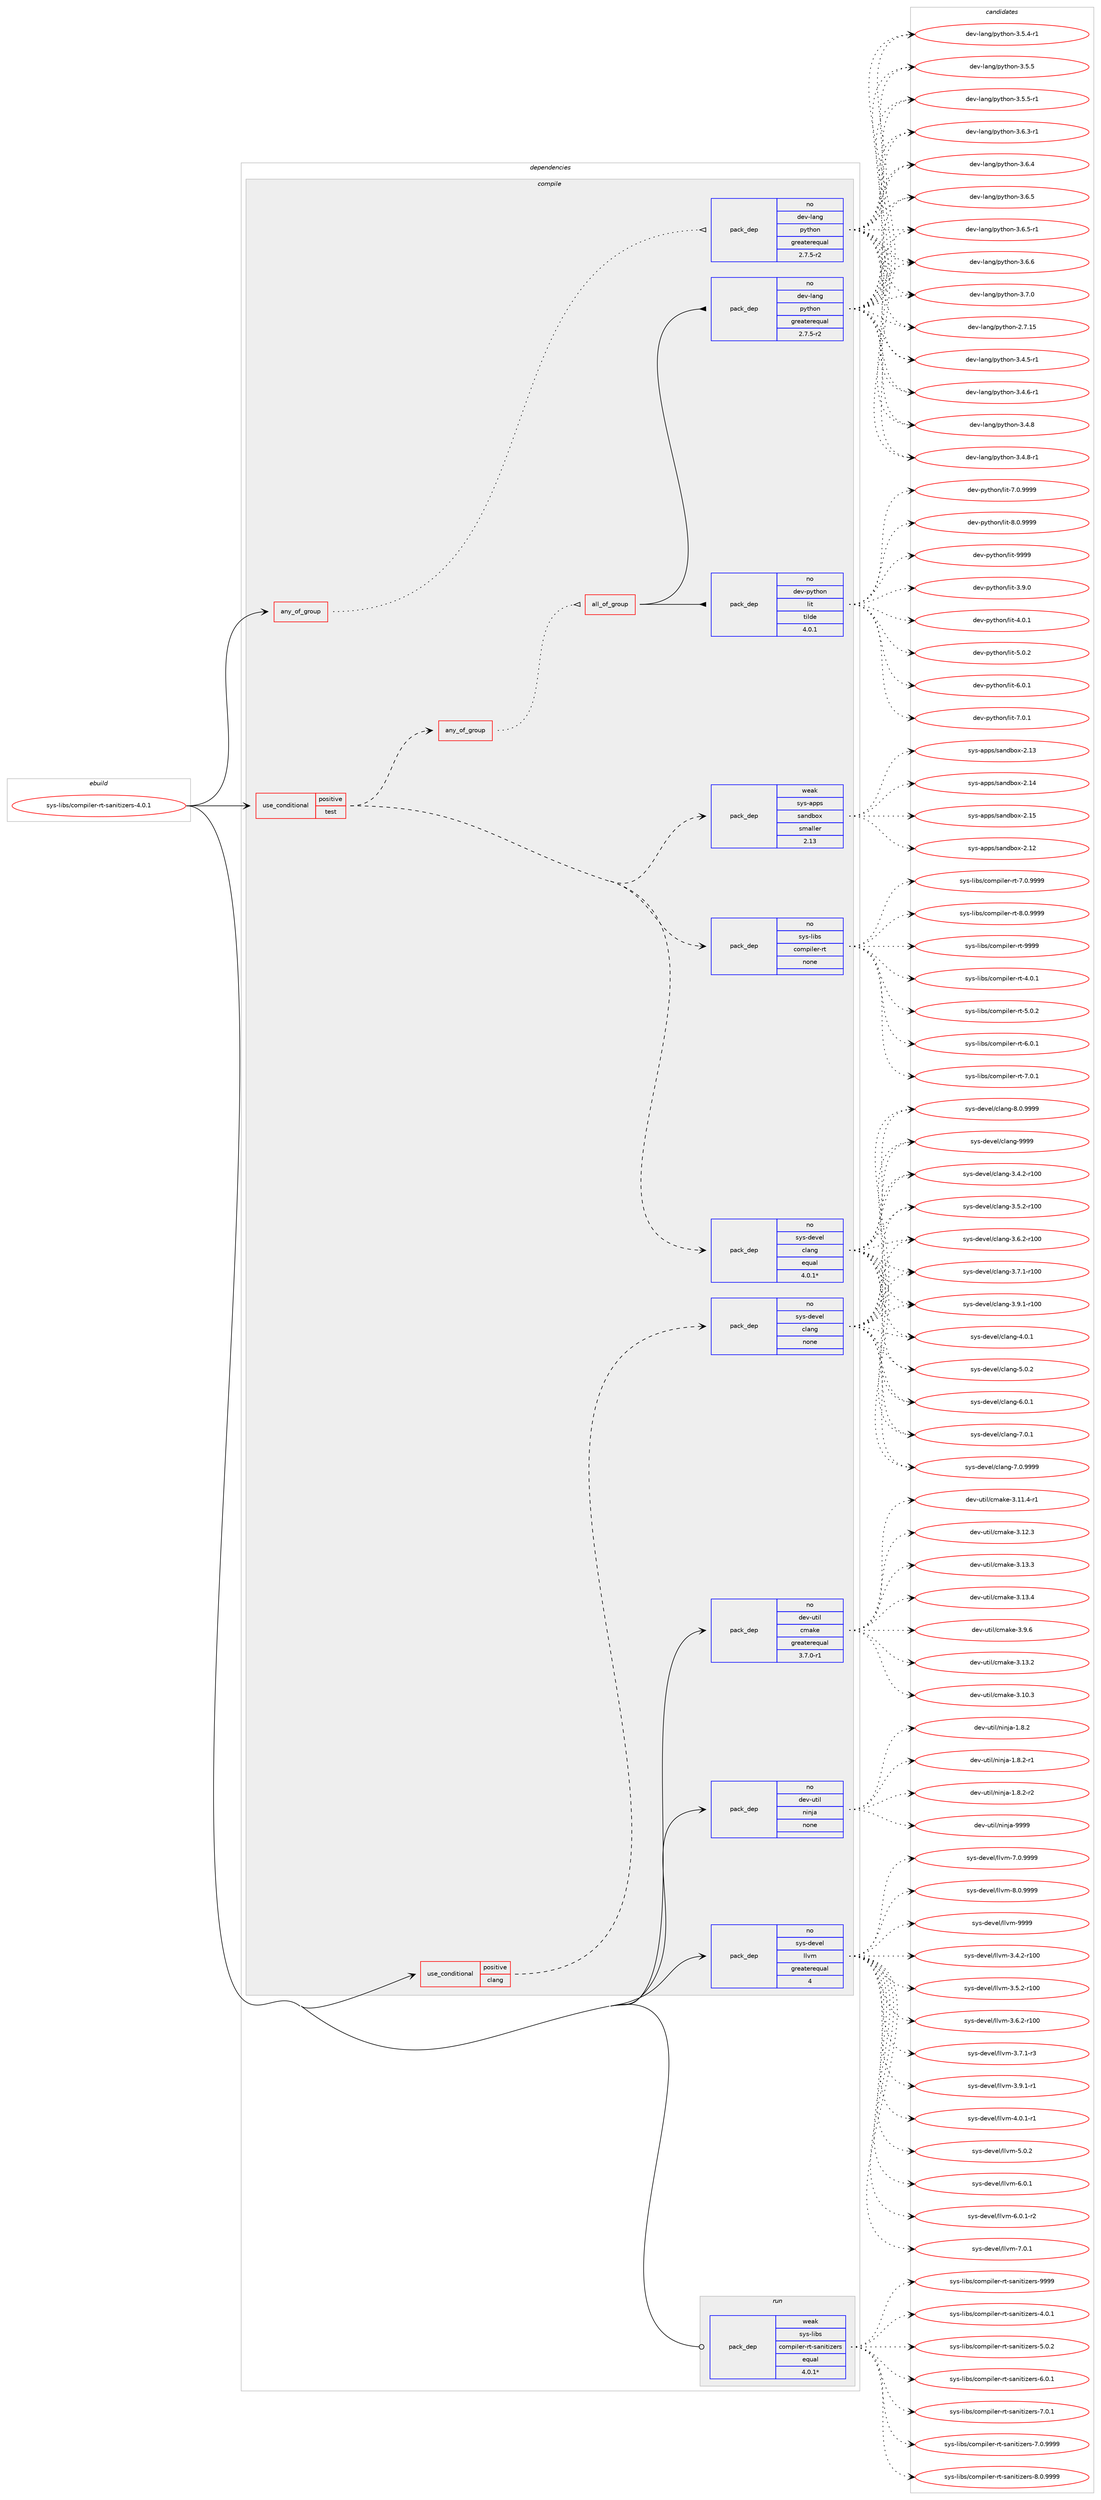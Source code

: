 digraph prolog {

# *************
# Graph options
# *************

newrank=true;
concentrate=true;
compound=true;
graph [rankdir=LR,fontname=Helvetica,fontsize=10,ranksep=1.5];#, ranksep=2.5, nodesep=0.2];
edge  [arrowhead=vee];
node  [fontname=Helvetica,fontsize=10];

# **********
# The ebuild
# **********

subgraph cluster_leftcol {
color=gray;
rank=same;
label=<<i>ebuild</i>>;
id [label="sys-libs/compiler-rt-sanitizers-4.0.1", color=red, width=4, href="../sys-libs/compiler-rt-sanitizers-4.0.1.svg"];
}

# ****************
# The dependencies
# ****************

subgraph cluster_midcol {
color=gray;
label=<<i>dependencies</i>>;
subgraph cluster_compile {
fillcolor="#eeeeee";
style=filled;
label=<<i>compile</i>>;
subgraph any152 {
dependency7154 [label=<<TABLE BORDER="0" CELLBORDER="1" CELLSPACING="0" CELLPADDING="4"><TR><TD CELLPADDING="10">any_of_group</TD></TR></TABLE>>, shape=none, color=red];subgraph pack5858 {
dependency7155 [label=<<TABLE BORDER="0" CELLBORDER="1" CELLSPACING="0" CELLPADDING="4" WIDTH="220"><TR><TD ROWSPAN="6" CELLPADDING="30">pack_dep</TD></TR><TR><TD WIDTH="110">no</TD></TR><TR><TD>dev-lang</TD></TR><TR><TD>python</TD></TR><TR><TD>greaterequal</TD></TR><TR><TD>2.7.5-r2</TD></TR></TABLE>>, shape=none, color=blue];
}
dependency7154:e -> dependency7155:w [weight=20,style="dotted",arrowhead="oinv"];
}
id:e -> dependency7154:w [weight=20,style="solid",arrowhead="vee"];
subgraph cond1138 {
dependency7156 [label=<<TABLE BORDER="0" CELLBORDER="1" CELLSPACING="0" CELLPADDING="4"><TR><TD ROWSPAN="3" CELLPADDING="10">use_conditional</TD></TR><TR><TD>positive</TD></TR><TR><TD>clang</TD></TR></TABLE>>, shape=none, color=red];
subgraph pack5859 {
dependency7157 [label=<<TABLE BORDER="0" CELLBORDER="1" CELLSPACING="0" CELLPADDING="4" WIDTH="220"><TR><TD ROWSPAN="6" CELLPADDING="30">pack_dep</TD></TR><TR><TD WIDTH="110">no</TD></TR><TR><TD>sys-devel</TD></TR><TR><TD>clang</TD></TR><TR><TD>none</TD></TR><TR><TD></TD></TR></TABLE>>, shape=none, color=blue];
}
dependency7156:e -> dependency7157:w [weight=20,style="dashed",arrowhead="vee"];
}
id:e -> dependency7156:w [weight=20,style="solid",arrowhead="vee"];
subgraph cond1139 {
dependency7158 [label=<<TABLE BORDER="0" CELLBORDER="1" CELLSPACING="0" CELLPADDING="4"><TR><TD ROWSPAN="3" CELLPADDING="10">use_conditional</TD></TR><TR><TD>positive</TD></TR><TR><TD>test</TD></TR></TABLE>>, shape=none, color=red];
subgraph pack5860 {
dependency7159 [label=<<TABLE BORDER="0" CELLBORDER="1" CELLSPACING="0" CELLPADDING="4" WIDTH="220"><TR><TD ROWSPAN="6" CELLPADDING="30">pack_dep</TD></TR><TR><TD WIDTH="110">weak</TD></TR><TR><TD>sys-apps</TD></TR><TR><TD>sandbox</TD></TR><TR><TD>smaller</TD></TR><TR><TD>2.13</TD></TR></TABLE>>, shape=none, color=blue];
}
dependency7158:e -> dependency7159:w [weight=20,style="dashed",arrowhead="vee"];
subgraph any153 {
dependency7160 [label=<<TABLE BORDER="0" CELLBORDER="1" CELLSPACING="0" CELLPADDING="4"><TR><TD CELLPADDING="10">any_of_group</TD></TR></TABLE>>, shape=none, color=red];subgraph all9 {
dependency7161 [label=<<TABLE BORDER="0" CELLBORDER="1" CELLSPACING="0" CELLPADDING="4"><TR><TD CELLPADDING="10">all_of_group</TD></TR></TABLE>>, shape=none, color=red];subgraph pack5861 {
dependency7162 [label=<<TABLE BORDER="0" CELLBORDER="1" CELLSPACING="0" CELLPADDING="4" WIDTH="220"><TR><TD ROWSPAN="6" CELLPADDING="30">pack_dep</TD></TR><TR><TD WIDTH="110">no</TD></TR><TR><TD>dev-lang</TD></TR><TR><TD>python</TD></TR><TR><TD>greaterequal</TD></TR><TR><TD>2.7.5-r2</TD></TR></TABLE>>, shape=none, color=blue];
}
dependency7161:e -> dependency7162:w [weight=20,style="solid",arrowhead="inv"];
subgraph pack5862 {
dependency7163 [label=<<TABLE BORDER="0" CELLBORDER="1" CELLSPACING="0" CELLPADDING="4" WIDTH="220"><TR><TD ROWSPAN="6" CELLPADDING="30">pack_dep</TD></TR><TR><TD WIDTH="110">no</TD></TR><TR><TD>dev-python</TD></TR><TR><TD>lit</TD></TR><TR><TD>tilde</TD></TR><TR><TD>4.0.1</TD></TR></TABLE>>, shape=none, color=blue];
}
dependency7161:e -> dependency7163:w [weight=20,style="solid",arrowhead="inv"];
}
dependency7160:e -> dependency7161:w [weight=20,style="dotted",arrowhead="oinv"];
}
dependency7158:e -> dependency7160:w [weight=20,style="dashed",arrowhead="vee"];
subgraph pack5863 {
dependency7164 [label=<<TABLE BORDER="0" CELLBORDER="1" CELLSPACING="0" CELLPADDING="4" WIDTH="220"><TR><TD ROWSPAN="6" CELLPADDING="30">pack_dep</TD></TR><TR><TD WIDTH="110">no</TD></TR><TR><TD>sys-devel</TD></TR><TR><TD>clang</TD></TR><TR><TD>equal</TD></TR><TR><TD>4.0.1*</TD></TR></TABLE>>, shape=none, color=blue];
}
dependency7158:e -> dependency7164:w [weight=20,style="dashed",arrowhead="vee"];
subgraph pack5864 {
dependency7165 [label=<<TABLE BORDER="0" CELLBORDER="1" CELLSPACING="0" CELLPADDING="4" WIDTH="220"><TR><TD ROWSPAN="6" CELLPADDING="30">pack_dep</TD></TR><TR><TD WIDTH="110">no</TD></TR><TR><TD>sys-libs</TD></TR><TR><TD>compiler-rt</TD></TR><TR><TD>none</TD></TR><TR><TD></TD></TR></TABLE>>, shape=none, color=blue];
}
dependency7158:e -> dependency7165:w [weight=20,style="dashed",arrowhead="vee"];
}
id:e -> dependency7158:w [weight=20,style="solid",arrowhead="vee"];
subgraph pack5865 {
dependency7166 [label=<<TABLE BORDER="0" CELLBORDER="1" CELLSPACING="0" CELLPADDING="4" WIDTH="220"><TR><TD ROWSPAN="6" CELLPADDING="30">pack_dep</TD></TR><TR><TD WIDTH="110">no</TD></TR><TR><TD>dev-util</TD></TR><TR><TD>cmake</TD></TR><TR><TD>greaterequal</TD></TR><TR><TD>3.7.0-r1</TD></TR></TABLE>>, shape=none, color=blue];
}
id:e -> dependency7166:w [weight=20,style="solid",arrowhead="vee"];
subgraph pack5866 {
dependency7167 [label=<<TABLE BORDER="0" CELLBORDER="1" CELLSPACING="0" CELLPADDING="4" WIDTH="220"><TR><TD ROWSPAN="6" CELLPADDING="30">pack_dep</TD></TR><TR><TD WIDTH="110">no</TD></TR><TR><TD>dev-util</TD></TR><TR><TD>ninja</TD></TR><TR><TD>none</TD></TR><TR><TD></TD></TR></TABLE>>, shape=none, color=blue];
}
id:e -> dependency7167:w [weight=20,style="solid",arrowhead="vee"];
subgraph pack5867 {
dependency7168 [label=<<TABLE BORDER="0" CELLBORDER="1" CELLSPACING="0" CELLPADDING="4" WIDTH="220"><TR><TD ROWSPAN="6" CELLPADDING="30">pack_dep</TD></TR><TR><TD WIDTH="110">no</TD></TR><TR><TD>sys-devel</TD></TR><TR><TD>llvm</TD></TR><TR><TD>greaterequal</TD></TR><TR><TD>4</TD></TR></TABLE>>, shape=none, color=blue];
}
id:e -> dependency7168:w [weight=20,style="solid",arrowhead="vee"];
}
subgraph cluster_compileandrun {
fillcolor="#eeeeee";
style=filled;
label=<<i>compile and run</i>>;
}
subgraph cluster_run {
fillcolor="#eeeeee";
style=filled;
label=<<i>run</i>>;
subgraph pack5868 {
dependency7169 [label=<<TABLE BORDER="0" CELLBORDER="1" CELLSPACING="0" CELLPADDING="4" WIDTH="220"><TR><TD ROWSPAN="6" CELLPADDING="30">pack_dep</TD></TR><TR><TD WIDTH="110">weak</TD></TR><TR><TD>sys-libs</TD></TR><TR><TD>compiler-rt-sanitizers</TD></TR><TR><TD>equal</TD></TR><TR><TD>4.0.1*</TD></TR></TABLE>>, shape=none, color=blue];
}
id:e -> dependency7169:w [weight=20,style="solid",arrowhead="odot"];
}
}

# **************
# The candidates
# **************

subgraph cluster_choices {
rank=same;
color=gray;
label=<<i>candidates</i>>;

subgraph choice5858 {
color=black;
nodesep=1;
choice10010111845108971101034711212111610411111045504655464953 [label="dev-lang/python-2.7.15", color=red, width=4,href="../dev-lang/python-2.7.15.svg"];
choice1001011184510897110103471121211161041111104551465246534511449 [label="dev-lang/python-3.4.5-r1", color=red, width=4,href="../dev-lang/python-3.4.5-r1.svg"];
choice1001011184510897110103471121211161041111104551465246544511449 [label="dev-lang/python-3.4.6-r1", color=red, width=4,href="../dev-lang/python-3.4.6-r1.svg"];
choice100101118451089711010347112121116104111110455146524656 [label="dev-lang/python-3.4.8", color=red, width=4,href="../dev-lang/python-3.4.8.svg"];
choice1001011184510897110103471121211161041111104551465246564511449 [label="dev-lang/python-3.4.8-r1", color=red, width=4,href="../dev-lang/python-3.4.8-r1.svg"];
choice1001011184510897110103471121211161041111104551465346524511449 [label="dev-lang/python-3.5.4-r1", color=red, width=4,href="../dev-lang/python-3.5.4-r1.svg"];
choice100101118451089711010347112121116104111110455146534653 [label="dev-lang/python-3.5.5", color=red, width=4,href="../dev-lang/python-3.5.5.svg"];
choice1001011184510897110103471121211161041111104551465346534511449 [label="dev-lang/python-3.5.5-r1", color=red, width=4,href="../dev-lang/python-3.5.5-r1.svg"];
choice1001011184510897110103471121211161041111104551465446514511449 [label="dev-lang/python-3.6.3-r1", color=red, width=4,href="../dev-lang/python-3.6.3-r1.svg"];
choice100101118451089711010347112121116104111110455146544652 [label="dev-lang/python-3.6.4", color=red, width=4,href="../dev-lang/python-3.6.4.svg"];
choice100101118451089711010347112121116104111110455146544653 [label="dev-lang/python-3.6.5", color=red, width=4,href="../dev-lang/python-3.6.5.svg"];
choice1001011184510897110103471121211161041111104551465446534511449 [label="dev-lang/python-3.6.5-r1", color=red, width=4,href="../dev-lang/python-3.6.5-r1.svg"];
choice100101118451089711010347112121116104111110455146544654 [label="dev-lang/python-3.6.6", color=red, width=4,href="../dev-lang/python-3.6.6.svg"];
choice100101118451089711010347112121116104111110455146554648 [label="dev-lang/python-3.7.0", color=red, width=4,href="../dev-lang/python-3.7.0.svg"];
dependency7155:e -> choice10010111845108971101034711212111610411111045504655464953:w [style=dotted,weight="100"];
dependency7155:e -> choice1001011184510897110103471121211161041111104551465246534511449:w [style=dotted,weight="100"];
dependency7155:e -> choice1001011184510897110103471121211161041111104551465246544511449:w [style=dotted,weight="100"];
dependency7155:e -> choice100101118451089711010347112121116104111110455146524656:w [style=dotted,weight="100"];
dependency7155:e -> choice1001011184510897110103471121211161041111104551465246564511449:w [style=dotted,weight="100"];
dependency7155:e -> choice1001011184510897110103471121211161041111104551465346524511449:w [style=dotted,weight="100"];
dependency7155:e -> choice100101118451089711010347112121116104111110455146534653:w [style=dotted,weight="100"];
dependency7155:e -> choice1001011184510897110103471121211161041111104551465346534511449:w [style=dotted,weight="100"];
dependency7155:e -> choice1001011184510897110103471121211161041111104551465446514511449:w [style=dotted,weight="100"];
dependency7155:e -> choice100101118451089711010347112121116104111110455146544652:w [style=dotted,weight="100"];
dependency7155:e -> choice100101118451089711010347112121116104111110455146544653:w [style=dotted,weight="100"];
dependency7155:e -> choice1001011184510897110103471121211161041111104551465446534511449:w [style=dotted,weight="100"];
dependency7155:e -> choice100101118451089711010347112121116104111110455146544654:w [style=dotted,weight="100"];
dependency7155:e -> choice100101118451089711010347112121116104111110455146554648:w [style=dotted,weight="100"];
}
subgraph choice5859 {
color=black;
nodesep=1;
choice1151211154510010111810110847991089711010345514652465045114494848 [label="sys-devel/clang-3.4.2-r100", color=red, width=4,href="../sys-devel/clang-3.4.2-r100.svg"];
choice1151211154510010111810110847991089711010345514653465045114494848 [label="sys-devel/clang-3.5.2-r100", color=red, width=4,href="../sys-devel/clang-3.5.2-r100.svg"];
choice1151211154510010111810110847991089711010345514654465045114494848 [label="sys-devel/clang-3.6.2-r100", color=red, width=4,href="../sys-devel/clang-3.6.2-r100.svg"];
choice1151211154510010111810110847991089711010345514655464945114494848 [label="sys-devel/clang-3.7.1-r100", color=red, width=4,href="../sys-devel/clang-3.7.1-r100.svg"];
choice1151211154510010111810110847991089711010345514657464945114494848 [label="sys-devel/clang-3.9.1-r100", color=red, width=4,href="../sys-devel/clang-3.9.1-r100.svg"];
choice11512111545100101118101108479910897110103455246484649 [label="sys-devel/clang-4.0.1", color=red, width=4,href="../sys-devel/clang-4.0.1.svg"];
choice11512111545100101118101108479910897110103455346484650 [label="sys-devel/clang-5.0.2", color=red, width=4,href="../sys-devel/clang-5.0.2.svg"];
choice11512111545100101118101108479910897110103455446484649 [label="sys-devel/clang-6.0.1", color=red, width=4,href="../sys-devel/clang-6.0.1.svg"];
choice11512111545100101118101108479910897110103455546484649 [label="sys-devel/clang-7.0.1", color=red, width=4,href="../sys-devel/clang-7.0.1.svg"];
choice11512111545100101118101108479910897110103455546484657575757 [label="sys-devel/clang-7.0.9999", color=red, width=4,href="../sys-devel/clang-7.0.9999.svg"];
choice11512111545100101118101108479910897110103455646484657575757 [label="sys-devel/clang-8.0.9999", color=red, width=4,href="../sys-devel/clang-8.0.9999.svg"];
choice115121115451001011181011084799108971101034557575757 [label="sys-devel/clang-9999", color=red, width=4,href="../sys-devel/clang-9999.svg"];
dependency7157:e -> choice1151211154510010111810110847991089711010345514652465045114494848:w [style=dotted,weight="100"];
dependency7157:e -> choice1151211154510010111810110847991089711010345514653465045114494848:w [style=dotted,weight="100"];
dependency7157:e -> choice1151211154510010111810110847991089711010345514654465045114494848:w [style=dotted,weight="100"];
dependency7157:e -> choice1151211154510010111810110847991089711010345514655464945114494848:w [style=dotted,weight="100"];
dependency7157:e -> choice1151211154510010111810110847991089711010345514657464945114494848:w [style=dotted,weight="100"];
dependency7157:e -> choice11512111545100101118101108479910897110103455246484649:w [style=dotted,weight="100"];
dependency7157:e -> choice11512111545100101118101108479910897110103455346484650:w [style=dotted,weight="100"];
dependency7157:e -> choice11512111545100101118101108479910897110103455446484649:w [style=dotted,weight="100"];
dependency7157:e -> choice11512111545100101118101108479910897110103455546484649:w [style=dotted,weight="100"];
dependency7157:e -> choice11512111545100101118101108479910897110103455546484657575757:w [style=dotted,weight="100"];
dependency7157:e -> choice11512111545100101118101108479910897110103455646484657575757:w [style=dotted,weight="100"];
dependency7157:e -> choice115121115451001011181011084799108971101034557575757:w [style=dotted,weight="100"];
}
subgraph choice5860 {
color=black;
nodesep=1;
choice11512111545971121121154711597110100981111204550464950 [label="sys-apps/sandbox-2.12", color=red, width=4,href="../sys-apps/sandbox-2.12.svg"];
choice11512111545971121121154711597110100981111204550464951 [label="sys-apps/sandbox-2.13", color=red, width=4,href="../sys-apps/sandbox-2.13.svg"];
choice11512111545971121121154711597110100981111204550464952 [label="sys-apps/sandbox-2.14", color=red, width=4,href="../sys-apps/sandbox-2.14.svg"];
choice11512111545971121121154711597110100981111204550464953 [label="sys-apps/sandbox-2.15", color=red, width=4,href="../sys-apps/sandbox-2.15.svg"];
dependency7159:e -> choice11512111545971121121154711597110100981111204550464950:w [style=dotted,weight="100"];
dependency7159:e -> choice11512111545971121121154711597110100981111204550464951:w [style=dotted,weight="100"];
dependency7159:e -> choice11512111545971121121154711597110100981111204550464952:w [style=dotted,weight="100"];
dependency7159:e -> choice11512111545971121121154711597110100981111204550464953:w [style=dotted,weight="100"];
}
subgraph choice5861 {
color=black;
nodesep=1;
choice10010111845108971101034711212111610411111045504655464953 [label="dev-lang/python-2.7.15", color=red, width=4,href="../dev-lang/python-2.7.15.svg"];
choice1001011184510897110103471121211161041111104551465246534511449 [label="dev-lang/python-3.4.5-r1", color=red, width=4,href="../dev-lang/python-3.4.5-r1.svg"];
choice1001011184510897110103471121211161041111104551465246544511449 [label="dev-lang/python-3.4.6-r1", color=red, width=4,href="../dev-lang/python-3.4.6-r1.svg"];
choice100101118451089711010347112121116104111110455146524656 [label="dev-lang/python-3.4.8", color=red, width=4,href="../dev-lang/python-3.4.8.svg"];
choice1001011184510897110103471121211161041111104551465246564511449 [label="dev-lang/python-3.4.8-r1", color=red, width=4,href="../dev-lang/python-3.4.8-r1.svg"];
choice1001011184510897110103471121211161041111104551465346524511449 [label="dev-lang/python-3.5.4-r1", color=red, width=4,href="../dev-lang/python-3.5.4-r1.svg"];
choice100101118451089711010347112121116104111110455146534653 [label="dev-lang/python-3.5.5", color=red, width=4,href="../dev-lang/python-3.5.5.svg"];
choice1001011184510897110103471121211161041111104551465346534511449 [label="dev-lang/python-3.5.5-r1", color=red, width=4,href="../dev-lang/python-3.5.5-r1.svg"];
choice1001011184510897110103471121211161041111104551465446514511449 [label="dev-lang/python-3.6.3-r1", color=red, width=4,href="../dev-lang/python-3.6.3-r1.svg"];
choice100101118451089711010347112121116104111110455146544652 [label="dev-lang/python-3.6.4", color=red, width=4,href="../dev-lang/python-3.6.4.svg"];
choice100101118451089711010347112121116104111110455146544653 [label="dev-lang/python-3.6.5", color=red, width=4,href="../dev-lang/python-3.6.5.svg"];
choice1001011184510897110103471121211161041111104551465446534511449 [label="dev-lang/python-3.6.5-r1", color=red, width=4,href="../dev-lang/python-3.6.5-r1.svg"];
choice100101118451089711010347112121116104111110455146544654 [label="dev-lang/python-3.6.6", color=red, width=4,href="../dev-lang/python-3.6.6.svg"];
choice100101118451089711010347112121116104111110455146554648 [label="dev-lang/python-3.7.0", color=red, width=4,href="../dev-lang/python-3.7.0.svg"];
dependency7162:e -> choice10010111845108971101034711212111610411111045504655464953:w [style=dotted,weight="100"];
dependency7162:e -> choice1001011184510897110103471121211161041111104551465246534511449:w [style=dotted,weight="100"];
dependency7162:e -> choice1001011184510897110103471121211161041111104551465246544511449:w [style=dotted,weight="100"];
dependency7162:e -> choice100101118451089711010347112121116104111110455146524656:w [style=dotted,weight="100"];
dependency7162:e -> choice1001011184510897110103471121211161041111104551465246564511449:w [style=dotted,weight="100"];
dependency7162:e -> choice1001011184510897110103471121211161041111104551465346524511449:w [style=dotted,weight="100"];
dependency7162:e -> choice100101118451089711010347112121116104111110455146534653:w [style=dotted,weight="100"];
dependency7162:e -> choice1001011184510897110103471121211161041111104551465346534511449:w [style=dotted,weight="100"];
dependency7162:e -> choice1001011184510897110103471121211161041111104551465446514511449:w [style=dotted,weight="100"];
dependency7162:e -> choice100101118451089711010347112121116104111110455146544652:w [style=dotted,weight="100"];
dependency7162:e -> choice100101118451089711010347112121116104111110455146544653:w [style=dotted,weight="100"];
dependency7162:e -> choice1001011184510897110103471121211161041111104551465446534511449:w [style=dotted,weight="100"];
dependency7162:e -> choice100101118451089711010347112121116104111110455146544654:w [style=dotted,weight="100"];
dependency7162:e -> choice100101118451089711010347112121116104111110455146554648:w [style=dotted,weight="100"];
}
subgraph choice5862 {
color=black;
nodesep=1;
choice1001011184511212111610411111047108105116455146574648 [label="dev-python/lit-3.9.0", color=red, width=4,href="../dev-python/lit-3.9.0.svg"];
choice1001011184511212111610411111047108105116455246484649 [label="dev-python/lit-4.0.1", color=red, width=4,href="../dev-python/lit-4.0.1.svg"];
choice1001011184511212111610411111047108105116455346484650 [label="dev-python/lit-5.0.2", color=red, width=4,href="../dev-python/lit-5.0.2.svg"];
choice1001011184511212111610411111047108105116455446484649 [label="dev-python/lit-6.0.1", color=red, width=4,href="../dev-python/lit-6.0.1.svg"];
choice1001011184511212111610411111047108105116455546484649 [label="dev-python/lit-7.0.1", color=red, width=4,href="../dev-python/lit-7.0.1.svg"];
choice1001011184511212111610411111047108105116455546484657575757 [label="dev-python/lit-7.0.9999", color=red, width=4,href="../dev-python/lit-7.0.9999.svg"];
choice1001011184511212111610411111047108105116455646484657575757 [label="dev-python/lit-8.0.9999", color=red, width=4,href="../dev-python/lit-8.0.9999.svg"];
choice10010111845112121116104111110471081051164557575757 [label="dev-python/lit-9999", color=red, width=4,href="../dev-python/lit-9999.svg"];
dependency7163:e -> choice1001011184511212111610411111047108105116455146574648:w [style=dotted,weight="100"];
dependency7163:e -> choice1001011184511212111610411111047108105116455246484649:w [style=dotted,weight="100"];
dependency7163:e -> choice1001011184511212111610411111047108105116455346484650:w [style=dotted,weight="100"];
dependency7163:e -> choice1001011184511212111610411111047108105116455446484649:w [style=dotted,weight="100"];
dependency7163:e -> choice1001011184511212111610411111047108105116455546484649:w [style=dotted,weight="100"];
dependency7163:e -> choice1001011184511212111610411111047108105116455546484657575757:w [style=dotted,weight="100"];
dependency7163:e -> choice1001011184511212111610411111047108105116455646484657575757:w [style=dotted,weight="100"];
dependency7163:e -> choice10010111845112121116104111110471081051164557575757:w [style=dotted,weight="100"];
}
subgraph choice5863 {
color=black;
nodesep=1;
choice1151211154510010111810110847991089711010345514652465045114494848 [label="sys-devel/clang-3.4.2-r100", color=red, width=4,href="../sys-devel/clang-3.4.2-r100.svg"];
choice1151211154510010111810110847991089711010345514653465045114494848 [label="sys-devel/clang-3.5.2-r100", color=red, width=4,href="../sys-devel/clang-3.5.2-r100.svg"];
choice1151211154510010111810110847991089711010345514654465045114494848 [label="sys-devel/clang-3.6.2-r100", color=red, width=4,href="../sys-devel/clang-3.6.2-r100.svg"];
choice1151211154510010111810110847991089711010345514655464945114494848 [label="sys-devel/clang-3.7.1-r100", color=red, width=4,href="../sys-devel/clang-3.7.1-r100.svg"];
choice1151211154510010111810110847991089711010345514657464945114494848 [label="sys-devel/clang-3.9.1-r100", color=red, width=4,href="../sys-devel/clang-3.9.1-r100.svg"];
choice11512111545100101118101108479910897110103455246484649 [label="sys-devel/clang-4.0.1", color=red, width=4,href="../sys-devel/clang-4.0.1.svg"];
choice11512111545100101118101108479910897110103455346484650 [label="sys-devel/clang-5.0.2", color=red, width=4,href="../sys-devel/clang-5.0.2.svg"];
choice11512111545100101118101108479910897110103455446484649 [label="sys-devel/clang-6.0.1", color=red, width=4,href="../sys-devel/clang-6.0.1.svg"];
choice11512111545100101118101108479910897110103455546484649 [label="sys-devel/clang-7.0.1", color=red, width=4,href="../sys-devel/clang-7.0.1.svg"];
choice11512111545100101118101108479910897110103455546484657575757 [label="sys-devel/clang-7.0.9999", color=red, width=4,href="../sys-devel/clang-7.0.9999.svg"];
choice11512111545100101118101108479910897110103455646484657575757 [label="sys-devel/clang-8.0.9999", color=red, width=4,href="../sys-devel/clang-8.0.9999.svg"];
choice115121115451001011181011084799108971101034557575757 [label="sys-devel/clang-9999", color=red, width=4,href="../sys-devel/clang-9999.svg"];
dependency7164:e -> choice1151211154510010111810110847991089711010345514652465045114494848:w [style=dotted,weight="100"];
dependency7164:e -> choice1151211154510010111810110847991089711010345514653465045114494848:w [style=dotted,weight="100"];
dependency7164:e -> choice1151211154510010111810110847991089711010345514654465045114494848:w [style=dotted,weight="100"];
dependency7164:e -> choice1151211154510010111810110847991089711010345514655464945114494848:w [style=dotted,weight="100"];
dependency7164:e -> choice1151211154510010111810110847991089711010345514657464945114494848:w [style=dotted,weight="100"];
dependency7164:e -> choice11512111545100101118101108479910897110103455246484649:w [style=dotted,weight="100"];
dependency7164:e -> choice11512111545100101118101108479910897110103455346484650:w [style=dotted,weight="100"];
dependency7164:e -> choice11512111545100101118101108479910897110103455446484649:w [style=dotted,weight="100"];
dependency7164:e -> choice11512111545100101118101108479910897110103455546484649:w [style=dotted,weight="100"];
dependency7164:e -> choice11512111545100101118101108479910897110103455546484657575757:w [style=dotted,weight="100"];
dependency7164:e -> choice11512111545100101118101108479910897110103455646484657575757:w [style=dotted,weight="100"];
dependency7164:e -> choice115121115451001011181011084799108971101034557575757:w [style=dotted,weight="100"];
}
subgraph choice5864 {
color=black;
nodesep=1;
choice1151211154510810598115479911110911210510810111445114116455246484649 [label="sys-libs/compiler-rt-4.0.1", color=red, width=4,href="../sys-libs/compiler-rt-4.0.1.svg"];
choice1151211154510810598115479911110911210510810111445114116455346484650 [label="sys-libs/compiler-rt-5.0.2", color=red, width=4,href="../sys-libs/compiler-rt-5.0.2.svg"];
choice1151211154510810598115479911110911210510810111445114116455446484649 [label="sys-libs/compiler-rt-6.0.1", color=red, width=4,href="../sys-libs/compiler-rt-6.0.1.svg"];
choice1151211154510810598115479911110911210510810111445114116455546484649 [label="sys-libs/compiler-rt-7.0.1", color=red, width=4,href="../sys-libs/compiler-rt-7.0.1.svg"];
choice1151211154510810598115479911110911210510810111445114116455546484657575757 [label="sys-libs/compiler-rt-7.0.9999", color=red, width=4,href="../sys-libs/compiler-rt-7.0.9999.svg"];
choice1151211154510810598115479911110911210510810111445114116455646484657575757 [label="sys-libs/compiler-rt-8.0.9999", color=red, width=4,href="../sys-libs/compiler-rt-8.0.9999.svg"];
choice11512111545108105981154799111109112105108101114451141164557575757 [label="sys-libs/compiler-rt-9999", color=red, width=4,href="../sys-libs/compiler-rt-9999.svg"];
dependency7165:e -> choice1151211154510810598115479911110911210510810111445114116455246484649:w [style=dotted,weight="100"];
dependency7165:e -> choice1151211154510810598115479911110911210510810111445114116455346484650:w [style=dotted,weight="100"];
dependency7165:e -> choice1151211154510810598115479911110911210510810111445114116455446484649:w [style=dotted,weight="100"];
dependency7165:e -> choice1151211154510810598115479911110911210510810111445114116455546484649:w [style=dotted,weight="100"];
dependency7165:e -> choice1151211154510810598115479911110911210510810111445114116455546484657575757:w [style=dotted,weight="100"];
dependency7165:e -> choice1151211154510810598115479911110911210510810111445114116455646484657575757:w [style=dotted,weight="100"];
dependency7165:e -> choice11512111545108105981154799111109112105108101114451141164557575757:w [style=dotted,weight="100"];
}
subgraph choice5865 {
color=black;
nodesep=1;
choice1001011184511711610510847991099710710145514649514650 [label="dev-util/cmake-3.13.2", color=red, width=4,href="../dev-util/cmake-3.13.2.svg"];
choice1001011184511711610510847991099710710145514649484651 [label="dev-util/cmake-3.10.3", color=red, width=4,href="../dev-util/cmake-3.10.3.svg"];
choice10010111845117116105108479910997107101455146494946524511449 [label="dev-util/cmake-3.11.4-r1", color=red, width=4,href="../dev-util/cmake-3.11.4-r1.svg"];
choice1001011184511711610510847991099710710145514649504651 [label="dev-util/cmake-3.12.3", color=red, width=4,href="../dev-util/cmake-3.12.3.svg"];
choice1001011184511711610510847991099710710145514649514651 [label="dev-util/cmake-3.13.3", color=red, width=4,href="../dev-util/cmake-3.13.3.svg"];
choice1001011184511711610510847991099710710145514649514652 [label="dev-util/cmake-3.13.4", color=red, width=4,href="../dev-util/cmake-3.13.4.svg"];
choice10010111845117116105108479910997107101455146574654 [label="dev-util/cmake-3.9.6", color=red, width=4,href="../dev-util/cmake-3.9.6.svg"];
dependency7166:e -> choice1001011184511711610510847991099710710145514649514650:w [style=dotted,weight="100"];
dependency7166:e -> choice1001011184511711610510847991099710710145514649484651:w [style=dotted,weight="100"];
dependency7166:e -> choice10010111845117116105108479910997107101455146494946524511449:w [style=dotted,weight="100"];
dependency7166:e -> choice1001011184511711610510847991099710710145514649504651:w [style=dotted,weight="100"];
dependency7166:e -> choice1001011184511711610510847991099710710145514649514651:w [style=dotted,weight="100"];
dependency7166:e -> choice1001011184511711610510847991099710710145514649514652:w [style=dotted,weight="100"];
dependency7166:e -> choice10010111845117116105108479910997107101455146574654:w [style=dotted,weight="100"];
}
subgraph choice5866 {
color=black;
nodesep=1;
choice100101118451171161051084711010511010697454946564650 [label="dev-util/ninja-1.8.2", color=red, width=4,href="../dev-util/ninja-1.8.2.svg"];
choice1001011184511711610510847110105110106974549465646504511449 [label="dev-util/ninja-1.8.2-r1", color=red, width=4,href="../dev-util/ninja-1.8.2-r1.svg"];
choice1001011184511711610510847110105110106974549465646504511450 [label="dev-util/ninja-1.8.2-r2", color=red, width=4,href="../dev-util/ninja-1.8.2-r2.svg"];
choice1001011184511711610510847110105110106974557575757 [label="dev-util/ninja-9999", color=red, width=4,href="../dev-util/ninja-9999.svg"];
dependency7167:e -> choice100101118451171161051084711010511010697454946564650:w [style=dotted,weight="100"];
dependency7167:e -> choice1001011184511711610510847110105110106974549465646504511449:w [style=dotted,weight="100"];
dependency7167:e -> choice1001011184511711610510847110105110106974549465646504511450:w [style=dotted,weight="100"];
dependency7167:e -> choice1001011184511711610510847110105110106974557575757:w [style=dotted,weight="100"];
}
subgraph choice5867 {
color=black;
nodesep=1;
choice115121115451001011181011084710810811810945514652465045114494848 [label="sys-devel/llvm-3.4.2-r100", color=red, width=4,href="../sys-devel/llvm-3.4.2-r100.svg"];
choice115121115451001011181011084710810811810945514653465045114494848 [label="sys-devel/llvm-3.5.2-r100", color=red, width=4,href="../sys-devel/llvm-3.5.2-r100.svg"];
choice115121115451001011181011084710810811810945514654465045114494848 [label="sys-devel/llvm-3.6.2-r100", color=red, width=4,href="../sys-devel/llvm-3.6.2-r100.svg"];
choice11512111545100101118101108471081081181094551465546494511451 [label="sys-devel/llvm-3.7.1-r3", color=red, width=4,href="../sys-devel/llvm-3.7.1-r3.svg"];
choice11512111545100101118101108471081081181094551465746494511449 [label="sys-devel/llvm-3.9.1-r1", color=red, width=4,href="../sys-devel/llvm-3.9.1-r1.svg"];
choice11512111545100101118101108471081081181094552464846494511449 [label="sys-devel/llvm-4.0.1-r1", color=red, width=4,href="../sys-devel/llvm-4.0.1-r1.svg"];
choice1151211154510010111810110847108108118109455346484650 [label="sys-devel/llvm-5.0.2", color=red, width=4,href="../sys-devel/llvm-5.0.2.svg"];
choice1151211154510010111810110847108108118109455446484649 [label="sys-devel/llvm-6.0.1", color=red, width=4,href="../sys-devel/llvm-6.0.1.svg"];
choice11512111545100101118101108471081081181094554464846494511450 [label="sys-devel/llvm-6.0.1-r2", color=red, width=4,href="../sys-devel/llvm-6.0.1-r2.svg"];
choice1151211154510010111810110847108108118109455546484649 [label="sys-devel/llvm-7.0.1", color=red, width=4,href="../sys-devel/llvm-7.0.1.svg"];
choice1151211154510010111810110847108108118109455546484657575757 [label="sys-devel/llvm-7.0.9999", color=red, width=4,href="../sys-devel/llvm-7.0.9999.svg"];
choice1151211154510010111810110847108108118109455646484657575757 [label="sys-devel/llvm-8.0.9999", color=red, width=4,href="../sys-devel/llvm-8.0.9999.svg"];
choice11512111545100101118101108471081081181094557575757 [label="sys-devel/llvm-9999", color=red, width=4,href="../sys-devel/llvm-9999.svg"];
dependency7168:e -> choice115121115451001011181011084710810811810945514652465045114494848:w [style=dotted,weight="100"];
dependency7168:e -> choice115121115451001011181011084710810811810945514653465045114494848:w [style=dotted,weight="100"];
dependency7168:e -> choice115121115451001011181011084710810811810945514654465045114494848:w [style=dotted,weight="100"];
dependency7168:e -> choice11512111545100101118101108471081081181094551465546494511451:w [style=dotted,weight="100"];
dependency7168:e -> choice11512111545100101118101108471081081181094551465746494511449:w [style=dotted,weight="100"];
dependency7168:e -> choice11512111545100101118101108471081081181094552464846494511449:w [style=dotted,weight="100"];
dependency7168:e -> choice1151211154510010111810110847108108118109455346484650:w [style=dotted,weight="100"];
dependency7168:e -> choice1151211154510010111810110847108108118109455446484649:w [style=dotted,weight="100"];
dependency7168:e -> choice11512111545100101118101108471081081181094554464846494511450:w [style=dotted,weight="100"];
dependency7168:e -> choice1151211154510010111810110847108108118109455546484649:w [style=dotted,weight="100"];
dependency7168:e -> choice1151211154510010111810110847108108118109455546484657575757:w [style=dotted,weight="100"];
dependency7168:e -> choice1151211154510010111810110847108108118109455646484657575757:w [style=dotted,weight="100"];
dependency7168:e -> choice11512111545100101118101108471081081181094557575757:w [style=dotted,weight="100"];
}
subgraph choice5868 {
color=black;
nodesep=1;
choice11512111545108105981154799111109112105108101114451141164511597110105116105122101114115455246484649 [label="sys-libs/compiler-rt-sanitizers-4.0.1", color=red, width=4,href="../sys-libs/compiler-rt-sanitizers-4.0.1.svg"];
choice11512111545108105981154799111109112105108101114451141164511597110105116105122101114115455346484650 [label="sys-libs/compiler-rt-sanitizers-5.0.2", color=red, width=4,href="../sys-libs/compiler-rt-sanitizers-5.0.2.svg"];
choice11512111545108105981154799111109112105108101114451141164511597110105116105122101114115455446484649 [label="sys-libs/compiler-rt-sanitizers-6.0.1", color=red, width=4,href="../sys-libs/compiler-rt-sanitizers-6.0.1.svg"];
choice11512111545108105981154799111109112105108101114451141164511597110105116105122101114115455546484649 [label="sys-libs/compiler-rt-sanitizers-7.0.1", color=red, width=4,href="../sys-libs/compiler-rt-sanitizers-7.0.1.svg"];
choice11512111545108105981154799111109112105108101114451141164511597110105116105122101114115455546484657575757 [label="sys-libs/compiler-rt-sanitizers-7.0.9999", color=red, width=4,href="../sys-libs/compiler-rt-sanitizers-7.0.9999.svg"];
choice11512111545108105981154799111109112105108101114451141164511597110105116105122101114115455646484657575757 [label="sys-libs/compiler-rt-sanitizers-8.0.9999", color=red, width=4,href="../sys-libs/compiler-rt-sanitizers-8.0.9999.svg"];
choice115121115451081059811547991111091121051081011144511411645115971101051161051221011141154557575757 [label="sys-libs/compiler-rt-sanitizers-9999", color=red, width=4,href="../sys-libs/compiler-rt-sanitizers-9999.svg"];
dependency7169:e -> choice11512111545108105981154799111109112105108101114451141164511597110105116105122101114115455246484649:w [style=dotted,weight="100"];
dependency7169:e -> choice11512111545108105981154799111109112105108101114451141164511597110105116105122101114115455346484650:w [style=dotted,weight="100"];
dependency7169:e -> choice11512111545108105981154799111109112105108101114451141164511597110105116105122101114115455446484649:w [style=dotted,weight="100"];
dependency7169:e -> choice11512111545108105981154799111109112105108101114451141164511597110105116105122101114115455546484649:w [style=dotted,weight="100"];
dependency7169:e -> choice11512111545108105981154799111109112105108101114451141164511597110105116105122101114115455546484657575757:w [style=dotted,weight="100"];
dependency7169:e -> choice11512111545108105981154799111109112105108101114451141164511597110105116105122101114115455646484657575757:w [style=dotted,weight="100"];
dependency7169:e -> choice115121115451081059811547991111091121051081011144511411645115971101051161051221011141154557575757:w [style=dotted,weight="100"];
}
}

}

